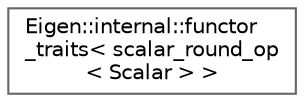 digraph "Graphical Class Hierarchy"
{
 // LATEX_PDF_SIZE
  bgcolor="transparent";
  edge [fontname=Helvetica,fontsize=10,labelfontname=Helvetica,labelfontsize=10];
  node [fontname=Helvetica,fontsize=10,shape=box,height=0.2,width=0.4];
  rankdir="LR";
  Node0 [id="Node000000",label="Eigen::internal::functor\l_traits\< scalar_round_op\l\< Scalar \> \>",height=0.2,width=0.4,color="grey40", fillcolor="white", style="filled",URL="$structEigen_1_1internal_1_1functor__traits_3_01scalar__round__op_3_01Scalar_01_4_01_4.html",tooltip=" "];
}
